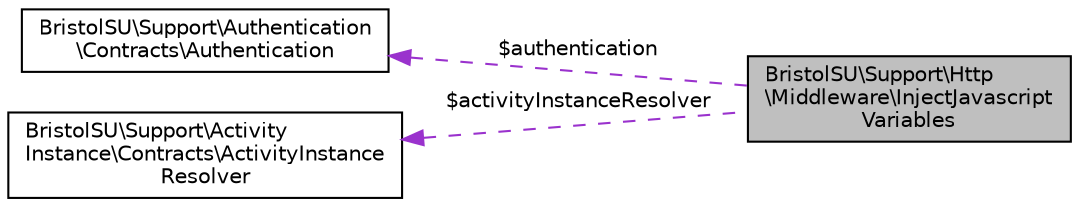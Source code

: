 digraph "BristolSU\Support\Http\Middleware\InjectJavascriptVariables"
{
  edge [fontname="Helvetica",fontsize="10",labelfontname="Helvetica",labelfontsize="10"];
  node [fontname="Helvetica",fontsize="10",shape=record];
  rankdir="LR";
  Node1 [label="BristolSU\\Support\\Http\l\\Middleware\\InjectJavascript\lVariables",height=0.2,width=0.4,color="black", fillcolor="grey75", style="filled", fontcolor="black"];
  Node2 -> Node1 [dir="back",color="darkorchid3",fontsize="10",style="dashed",label=" $authentication" ,fontname="Helvetica"];
  Node2 [label="BristolSU\\Support\\Authentication\l\\Contracts\\Authentication",height=0.2,width=0.4,color="black", fillcolor="white", style="filled",URL="$interfaceBristolSU_1_1Support_1_1Authentication_1_1Contracts_1_1Authentication.html"];
  Node3 -> Node1 [dir="back",color="darkorchid3",fontsize="10",style="dashed",label=" $activityInstanceResolver" ,fontname="Helvetica"];
  Node3 [label="BristolSU\\Support\\Activity\lInstance\\Contracts\\ActivityInstance\lResolver",height=0.2,width=0.4,color="black", fillcolor="white", style="filled",URL="$interfaceBristolSU_1_1Support_1_1ActivityInstance_1_1Contracts_1_1ActivityInstanceResolver.html"];
}
